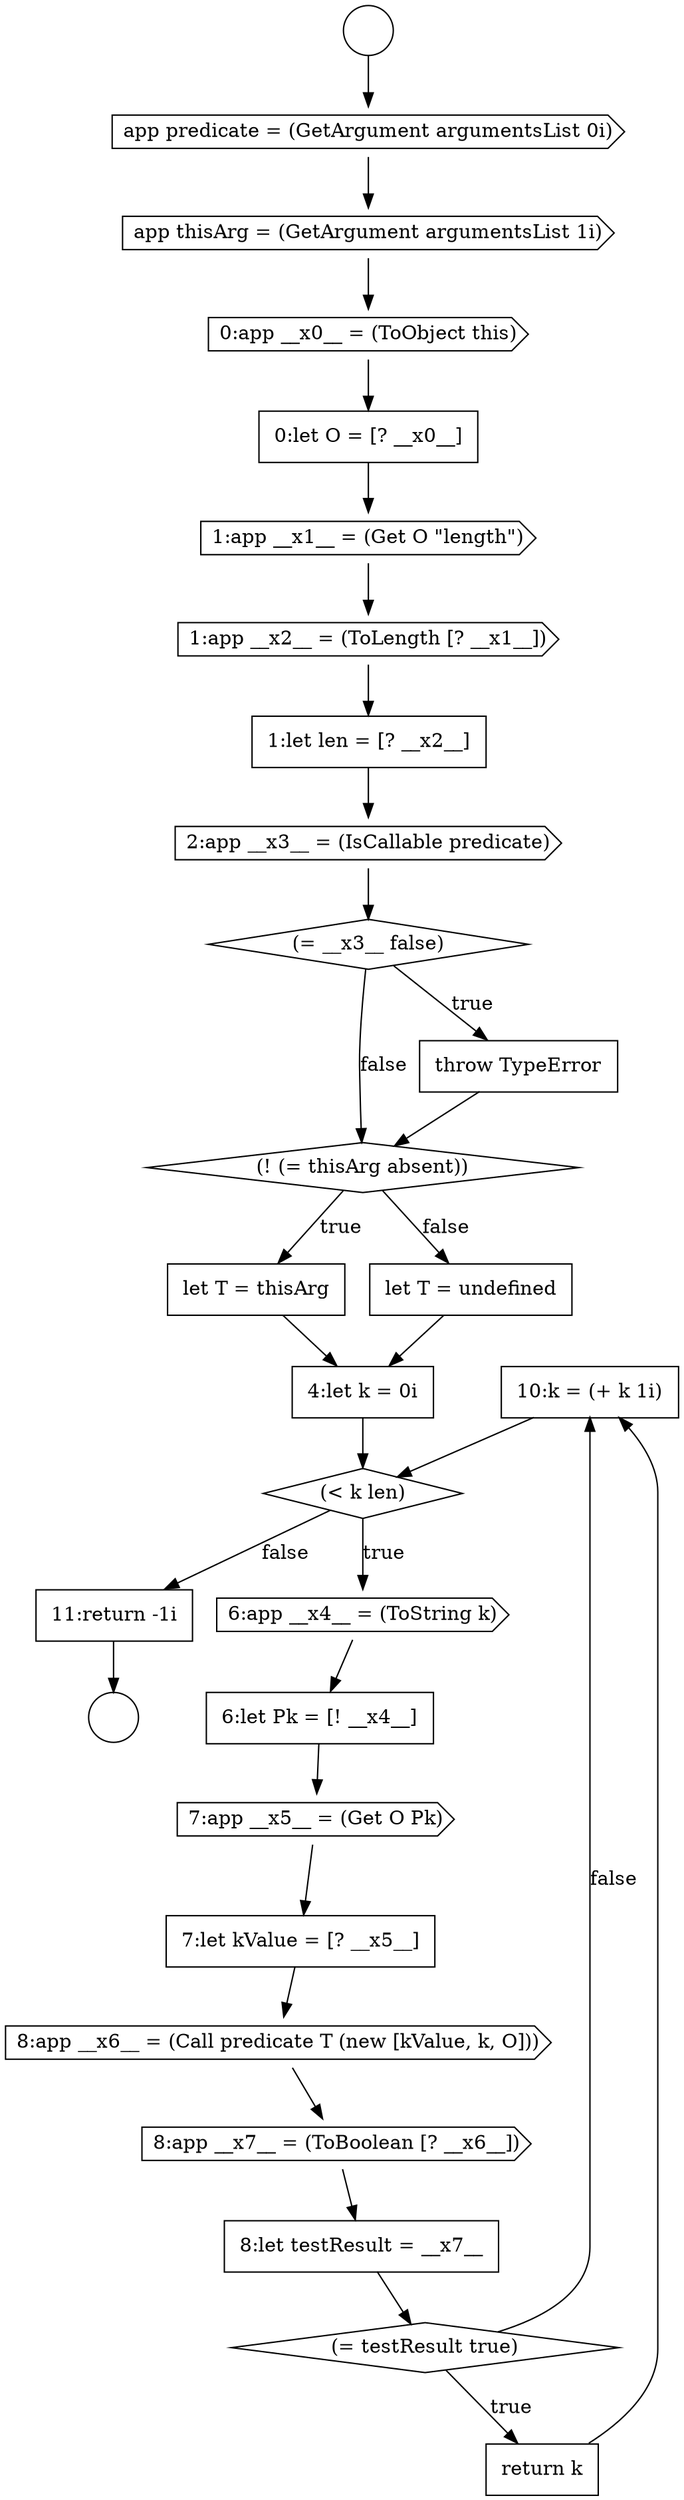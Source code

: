 digraph {
  node14284 [shape=none, margin=0, label=<<font color="black">
    <table border="0" cellborder="1" cellspacing="0" cellpadding="10">
      <tr><td align="left">10:k = (+ k 1i)</td></tr>
    </table>
  </font>> color="black" fillcolor="white" style=filled]
  node14263 [shape=none, margin=0, label=<<font color="black">
    <table border="0" cellborder="1" cellspacing="0" cellpadding="10">
      <tr><td align="left">0:let O = [? __x0__]</td></tr>
    </table>
  </font>> color="black" fillcolor="white" style=filled]
  node14259 [shape=circle label=" " color="black" fillcolor="white" style=filled]
  node14276 [shape=none, margin=0, label=<<font color="black">
    <table border="0" cellborder="1" cellspacing="0" cellpadding="10">
      <tr><td align="left">6:let Pk = [! __x4__]</td></tr>
    </table>
  </font>> color="black" fillcolor="white" style=filled]
  node14271 [shape=none, margin=0, label=<<font color="black">
    <table border="0" cellborder="1" cellspacing="0" cellpadding="10">
      <tr><td align="left">let T = thisArg</td></tr>
    </table>
  </font>> color="black" fillcolor="white" style=filled]
  node14281 [shape=none, margin=0, label=<<font color="black">
    <table border="0" cellborder="1" cellspacing="0" cellpadding="10">
      <tr><td align="left">8:let testResult = __x7__</td></tr>
    </table>
  </font>> color="black" fillcolor="white" style=filled]
  node14262 [shape=cds, label=<<font color="black">0:app __x0__ = (ToObject this)</font>> color="black" fillcolor="white" style=filled]
  node14265 [shape=cds, label=<<font color="black">1:app __x2__ = (ToLength [? __x1__])</font>> color="black" fillcolor="white" style=filled]
  node14282 [shape=diamond, label=<<font color="black">(= testResult true)</font>> color="black" fillcolor="white" style=filled]
  node14274 [shape=diamond, label=<<font color="black">(&lt; k len)</font>> color="black" fillcolor="white" style=filled]
  node14261 [shape=cds, label=<<font color="black">app thisArg = (GetArgument argumentsList 1i)</font>> color="black" fillcolor="white" style=filled]
  node14278 [shape=none, margin=0, label=<<font color="black">
    <table border="0" cellborder="1" cellspacing="0" cellpadding="10">
      <tr><td align="left">7:let kValue = [? __x5__]</td></tr>
    </table>
  </font>> color="black" fillcolor="white" style=filled]
  node14266 [shape=none, margin=0, label=<<font color="black">
    <table border="0" cellborder="1" cellspacing="0" cellpadding="10">
      <tr><td align="left">1:let len = [? __x2__]</td></tr>
    </table>
  </font>> color="black" fillcolor="white" style=filled]
  node14264 [shape=cds, label=<<font color="black">1:app __x1__ = (Get O &quot;length&quot;)</font>> color="black" fillcolor="white" style=filled]
  node14273 [shape=none, margin=0, label=<<font color="black">
    <table border="0" cellborder="1" cellspacing="0" cellpadding="10">
      <tr><td align="left">4:let k = 0i</td></tr>
    </table>
  </font>> color="black" fillcolor="white" style=filled]
  node14260 [shape=cds, label=<<font color="black">app predicate = (GetArgument argumentsList 0i)</font>> color="black" fillcolor="white" style=filled]
  node14277 [shape=cds, label=<<font color="black">7:app __x5__ = (Get O Pk)</font>> color="black" fillcolor="white" style=filled]
  node14270 [shape=diamond, label=<<font color="black">(! (= thisArg absent))</font>> color="black" fillcolor="white" style=filled]
  node14267 [shape=cds, label=<<font color="black">2:app __x3__ = (IsCallable predicate)</font>> color="black" fillcolor="white" style=filled]
  node14285 [shape=none, margin=0, label=<<font color="black">
    <table border="0" cellborder="1" cellspacing="0" cellpadding="10">
      <tr><td align="left">11:return -1i</td></tr>
    </table>
  </font>> color="black" fillcolor="white" style=filled]
  node14280 [shape=cds, label=<<font color="black">8:app __x7__ = (ToBoolean [? __x6__])</font>> color="black" fillcolor="white" style=filled]
  node14268 [shape=diamond, label=<<font color="black">(= __x3__ false)</font>> color="black" fillcolor="white" style=filled]
  node14258 [shape=circle label=" " color="black" fillcolor="white" style=filled]
  node14275 [shape=cds, label=<<font color="black">6:app __x4__ = (ToString k)</font>> color="black" fillcolor="white" style=filled]
  node14272 [shape=none, margin=0, label=<<font color="black">
    <table border="0" cellborder="1" cellspacing="0" cellpadding="10">
      <tr><td align="left">let T = undefined</td></tr>
    </table>
  </font>> color="black" fillcolor="white" style=filled]
  node14279 [shape=cds, label=<<font color="black">8:app __x6__ = (Call predicate T (new [kValue, k, O]))</font>> color="black" fillcolor="white" style=filled]
  node14269 [shape=none, margin=0, label=<<font color="black">
    <table border="0" cellborder="1" cellspacing="0" cellpadding="10">
      <tr><td align="left">throw TypeError</td></tr>
    </table>
  </font>> color="black" fillcolor="white" style=filled]
  node14283 [shape=none, margin=0, label=<<font color="black">
    <table border="0" cellborder="1" cellspacing="0" cellpadding="10">
      <tr><td align="left">return k</td></tr>
    </table>
  </font>> color="black" fillcolor="white" style=filled]
  node14284 -> node14274 [ color="black"]
  node14273 -> node14274 [ color="black"]
  node14268 -> node14269 [label=<<font color="black">true</font>> color="black"]
  node14268 -> node14270 [label=<<font color="black">false</font>> color="black"]
  node14274 -> node14275 [label=<<font color="black">true</font>> color="black"]
  node14274 -> node14285 [label=<<font color="black">false</font>> color="black"]
  node14278 -> node14279 [ color="black"]
  node14266 -> node14267 [ color="black"]
  node14262 -> node14263 [ color="black"]
  node14267 -> node14268 [ color="black"]
  node14270 -> node14271 [label=<<font color="black">true</font>> color="black"]
  node14270 -> node14272 [label=<<font color="black">false</font>> color="black"]
  node14269 -> node14270 [ color="black"]
  node14279 -> node14280 [ color="black"]
  node14265 -> node14266 [ color="black"]
  node14281 -> node14282 [ color="black"]
  node14264 -> node14265 [ color="black"]
  node14285 -> node14259 [ color="black"]
  node14280 -> node14281 [ color="black"]
  node14282 -> node14283 [label=<<font color="black">true</font>> color="black"]
  node14282 -> node14284 [label=<<font color="black">false</font>> color="black"]
  node14275 -> node14276 [ color="black"]
  node14283 -> node14284 [ color="black"]
  node14260 -> node14261 [ color="black"]
  node14272 -> node14273 [ color="black"]
  node14276 -> node14277 [ color="black"]
  node14261 -> node14262 [ color="black"]
  node14277 -> node14278 [ color="black"]
  node14271 -> node14273 [ color="black"]
  node14263 -> node14264 [ color="black"]
  node14258 -> node14260 [ color="black"]
}
